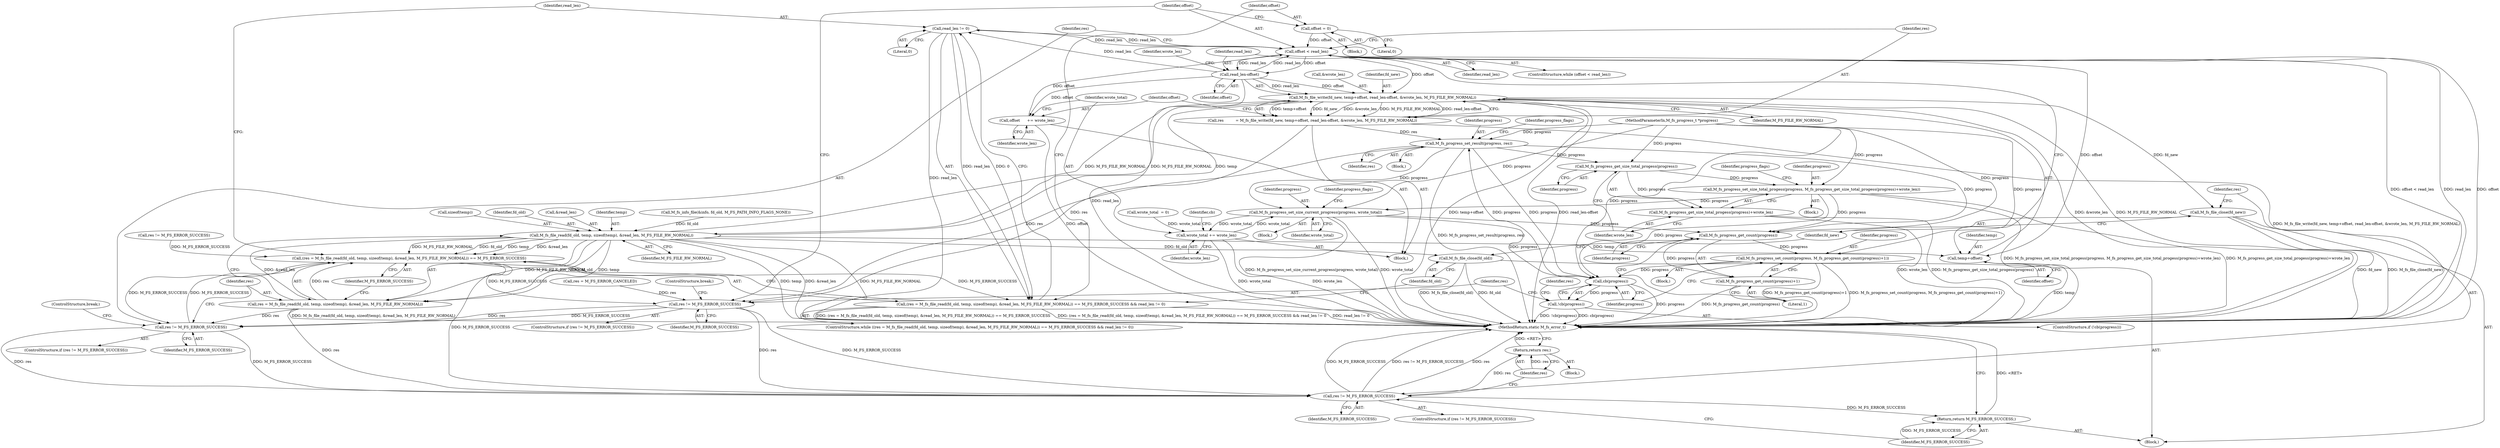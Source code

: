 digraph "0_mstdlib_db124b8f607dd0a40a9aef2d4d468fad433522a7_1@API" {
"1000232" [label="(Call,read_len != 0)"];
"1000251" [label="(Call,read_len-offset)"];
"1000240" [label="(Call,offset < read_len)"];
"1000236" [label="(Call,offset = 0)"];
"1000257" [label="(Call,offset      += wrote_len)"];
"1000232" [label="(Call,read_len != 0)"];
"1000219" [label="(Call,(res = M_fs_file_read(fd_old, temp, sizeof(temp), &read_len, M_FS_FILE_RW_NORMAL)) == M_FS_ERROR_SUCCESS && read_len != 0)"];
"1000246" [label="(Call,M_fs_file_write(fd_new, temp+offset, read_len-offset, &wrote_len, M_FS_FILE_RW_NORMAL))"];
"1000223" [label="(Call,M_fs_file_read(fd_old, temp, sizeof(temp), &read_len, M_FS_FILE_RW_NORMAL))"];
"1000220" [label="(Call,(res = M_fs_file_read(fd_old, temp, sizeof(temp), &read_len, M_FS_FILE_RW_NORMAL)) == M_FS_ERROR_SUCCESS)"];
"1000308" [label="(Call,res != M_FS_ERROR_SUCCESS)"];
"1000314" [label="(Call,res != M_FS_ERROR_SUCCESS)"];
"1000324" [label="(Call,res != M_FS_ERROR_SUCCESS)"];
"1000328" [label="(Return,return res;)"];
"1000330" [label="(Return,return M_FS_ERROR_SUCCESS;)"];
"1000221" [label="(Call,res = M_fs_file_read(fd_old, temp, sizeof(temp), &read_len, M_FS_FILE_RW_NORMAL))"];
"1000248" [label="(Call,temp+offset)"];
"1000319" [label="(Call,M_fs_file_close(fd_old))"];
"1000244" [label="(Call,res          = M_fs_file_write(fd_new, temp+offset, read_len-offset, &wrote_len, M_FS_FILE_RW_NORMAL))"];
"1000266" [label="(Call,M_fs_progress_set_result(progress, res))"];
"1000277" [label="(Call,M_fs_progress_get_size_total_progess(progress))"];
"1000274" [label="(Call,M_fs_progress_set_size_total_progess(progress, M_fs_progress_get_size_total_progess(progress)+wrote_len))"];
"1000285" [label="(Call,M_fs_progress_set_size_current_progress(progress, wrote_total))"];
"1000260" [label="(Call,wrote_total += wrote_len)"];
"1000296" [label="(Call,M_fs_progress_get_count(progress))"];
"1000293" [label="(Call,M_fs_progress_set_count(progress, M_fs_progress_get_count(progress)+1))"];
"1000301" [label="(Call,cb(progress))"];
"1000300" [label="(Call,!cb(progress))"];
"1000295" [label="(Call,M_fs_progress_get_count(progress)+1)"];
"1000276" [label="(Call,M_fs_progress_get_size_total_progess(progress)+wrote_len)"];
"1000321" [label="(Call,M_fs_file_close(fd_new))"];
"1000110" [label="(MethodParameterIn,M_fs_progress_t *progress)"];
"1000225" [label="(Identifier,temp)"];
"1000276" [label="(Call,M_fs_progress_get_size_total_progess(progress)+wrote_len)"];
"1000178" [label="(Call,M_fs_info_file(&info, fd_old, M_FS_PATH_INFO_FLAGS_NONE))"];
"1000234" [label="(Literal,0)"];
"1000268" [label="(Identifier,res)"];
"1000251" [label="(Call,read_len-offset)"];
"1000248" [label="(Call,temp+offset)"];
"1000314" [label="(Call,res != M_FS_ERROR_SUCCESS)"];
"1000242" [label="(Identifier,read_len)"];
"1000219" [label="(Call,(res = M_fs_file_read(fd_old, temp, sizeof(temp), &read_len, M_FS_FILE_RW_NORMAL)) == M_FS_ERROR_SUCCESS && read_len != 0)"];
"1000271" [label="(Identifier,progress_flags)"];
"1000260" [label="(Call,wrote_total += wrote_len)"];
"1000253" [label="(Identifier,offset)"];
"1000321" [label="(Call,M_fs_file_close(fd_new))"];
"1000262" [label="(Identifier,wrote_len)"];
"1000256" [label="(Identifier,M_FS_FILE_RW_NORMAL)"];
"1000226" [label="(Call,sizeof(temp))"];
"1000275" [label="(Identifier,progress)"];
"1000285" [label="(Call,M_fs_progress_set_size_current_progress(progress, wrote_total))"];
"1000224" [label="(Identifier,fd_old)"];
"1000320" [label="(Identifier,fd_old)"];
"1000246" [label="(Call,M_fs_file_write(fd_new, temp+offset, read_len-offset, &wrote_len, M_FS_FILE_RW_NORMAL))"];
"1000243" [label="(Block,)"];
"1000316" [label="(Identifier,M_FS_ERROR_SUCCESS)"];
"1000240" [label="(Call,offset < read_len)"];
"1000309" [label="(Identifier,res)"];
"1000331" [label="(Identifier,M_FS_ERROR_SUCCESS)"];
"1000222" [label="(Identifier,res)"];
"1000247" [label="(Identifier,fd_new)"];
"1000279" [label="(Identifier,wrote_len)"];
"1000313" [label="(ControlStructure,if (res != M_FS_ERROR_SUCCESS))"];
"1000239" [label="(ControlStructure,while (offset < read_len))"];
"1000319" [label="(Call,M_fs_file_close(fd_old))"];
"1000326" [label="(Identifier,M_FS_ERROR_SUCCESS)"];
"1000220" [label="(Call,(res = M_fs_file_read(fd_old, temp, sizeof(temp), &read_len, M_FS_FILE_RW_NORMAL)) == M_FS_ERROR_SUCCESS)"];
"1000304" [label="(Call,res = M_FS_ERROR_CANCELED)"];
"1000286" [label="(Identifier,progress)"];
"1000273" [label="(Block,)"];
"1000312" [label="(ControlStructure,break;)"];
"1000315" [label="(Identifier,res)"];
"1000267" [label="(Identifier,progress)"];
"1000250" [label="(Identifier,offset)"];
"1000297" [label="(Identifier,progress)"];
"1000328" [label="(Return,return res;)"];
"1000327" [label="(Block,)"];
"1000295" [label="(Call,M_fs_progress_get_count(progress)+1)"];
"1000332" [label="(MethodReturn,static M_fs_error_t)"];
"1000278" [label="(Identifier,progress)"];
"1000318" [label="(ControlStructure,break;)"];
"1000236" [label="(Call,offset = 0)"];
"1000228" [label="(Call,&read_len)"];
"1000230" [label="(Identifier,M_FS_FILE_RW_NORMAL)"];
"1000277" [label="(Call,M_fs_progress_get_size_total_progess(progress))"];
"1000233" [label="(Identifier,read_len)"];
"1000294" [label="(Identifier,progress)"];
"1000282" [label="(Identifier,progress_flags)"];
"1000305" [label="(Identifier,res)"];
"1000292" [label="(Block,)"];
"1000232" [label="(Call,read_len != 0)"];
"1000112" [label="(Block,)"];
"1000218" [label="(ControlStructure,while ((res = M_fs_file_read(fd_old, temp, sizeof(temp), &read_len, M_FS_FILE_RW_NORMAL)) == M_FS_ERROR_SUCCESS && read_len != 0))"];
"1000274" [label="(Call,M_fs_progress_set_size_total_progess(progress, M_fs_progress_get_size_total_progess(progress)+wrote_len))"];
"1000221" [label="(Call,res = M_fs_file_read(fd_old, temp, sizeof(temp), &read_len, M_FS_FILE_RW_NORMAL))"];
"1000245" [label="(Identifier,res)"];
"1000324" [label="(Call,res != M_FS_ERROR_SUCCESS)"];
"1000266" [label="(Call,M_fs_progress_set_result(progress, res))"];
"1000235" [label="(Block,)"];
"1000325" [label="(Identifier,res)"];
"1000308" [label="(Call,res != M_FS_ERROR_SUCCESS)"];
"1000238" [label="(Literal,0)"];
"1000261" [label="(Identifier,wrote_total)"];
"1000307" [label="(ControlStructure,if (res != M_FS_ERROR_SUCCESS))"];
"1000249" [label="(Identifier,temp)"];
"1000264" [label="(Identifier,cb)"];
"1000244" [label="(Call,res          = M_fs_file_write(fd_new, temp+offset, read_len-offset, &wrote_len, M_FS_FILE_RW_NORMAL))"];
"1000300" [label="(Call,!cb(progress))"];
"1000293" [label="(Call,M_fs_progress_set_count(progress, M_fs_progress_get_count(progress)+1))"];
"1000258" [label="(Identifier,offset)"];
"1000241" [label="(Identifier,offset)"];
"1000301" [label="(Call,cb(progress))"];
"1000223" [label="(Call,M_fs_file_read(fd_old, temp, sizeof(temp), &read_len, M_FS_FILE_RW_NORMAL))"];
"1000322" [label="(Identifier,fd_new)"];
"1000330" [label="(Return,return M_FS_ERROR_SUCCESS;)"];
"1000329" [label="(Identifier,res)"];
"1000296" [label="(Call,M_fs_progress_get_count(progress))"];
"1000290" [label="(Identifier,progress_flags)"];
"1000255" [label="(Identifier,wrote_len)"];
"1000231" [label="(Identifier,M_FS_ERROR_SUCCESS)"];
"1000299" [label="(ControlStructure,if (!cb(progress)))"];
"1000310" [label="(Identifier,M_FS_ERROR_SUCCESS)"];
"1000265" [label="(Block,)"];
"1000298" [label="(Literal,1)"];
"1000259" [label="(Identifier,wrote_len)"];
"1000323" [label="(ControlStructure,if (res != M_FS_ERROR_SUCCESS))"];
"1000284" [label="(Block,)"];
"1000210" [label="(Call,res != M_FS_ERROR_SUCCESS)"];
"1000237" [label="(Identifier,offset)"];
"1000252" [label="(Identifier,read_len)"];
"1000123" [label="(Call,wrote_total  = 0)"];
"1000302" [label="(Identifier,progress)"];
"1000257" [label="(Call,offset      += wrote_len)"];
"1000254" [label="(Call,&wrote_len)"];
"1000287" [label="(Identifier,wrote_total)"];
"1000232" -> "1000219"  [label="AST: "];
"1000232" -> "1000234"  [label="CFG: "];
"1000233" -> "1000232"  [label="AST: "];
"1000234" -> "1000232"  [label="AST: "];
"1000219" -> "1000232"  [label="CFG: "];
"1000232" -> "1000332"  [label="DDG: read_len"];
"1000232" -> "1000219"  [label="DDG: read_len"];
"1000232" -> "1000219"  [label="DDG: 0"];
"1000251" -> "1000232"  [label="DDG: read_len"];
"1000240" -> "1000232"  [label="DDG: read_len"];
"1000232" -> "1000240"  [label="DDG: read_len"];
"1000251" -> "1000246"  [label="AST: "];
"1000251" -> "1000253"  [label="CFG: "];
"1000252" -> "1000251"  [label="AST: "];
"1000253" -> "1000251"  [label="AST: "];
"1000255" -> "1000251"  [label="CFG: "];
"1000251" -> "1000332"  [label="DDG: read_len"];
"1000251" -> "1000240"  [label="DDG: read_len"];
"1000251" -> "1000246"  [label="DDG: read_len"];
"1000251" -> "1000246"  [label="DDG: offset"];
"1000240" -> "1000251"  [label="DDG: read_len"];
"1000240" -> "1000251"  [label="DDG: offset"];
"1000251" -> "1000257"  [label="DDG: offset"];
"1000240" -> "1000239"  [label="AST: "];
"1000240" -> "1000242"  [label="CFG: "];
"1000241" -> "1000240"  [label="AST: "];
"1000242" -> "1000240"  [label="AST: "];
"1000245" -> "1000240"  [label="CFG: "];
"1000315" -> "1000240"  [label="CFG: "];
"1000240" -> "1000332"  [label="DDG: offset < read_len"];
"1000240" -> "1000332"  [label="DDG: read_len"];
"1000240" -> "1000332"  [label="DDG: offset"];
"1000236" -> "1000240"  [label="DDG: offset"];
"1000257" -> "1000240"  [label="DDG: offset"];
"1000240" -> "1000246"  [label="DDG: offset"];
"1000240" -> "1000248"  [label="DDG: offset"];
"1000236" -> "1000235"  [label="AST: "];
"1000236" -> "1000238"  [label="CFG: "];
"1000237" -> "1000236"  [label="AST: "];
"1000238" -> "1000236"  [label="AST: "];
"1000241" -> "1000236"  [label="CFG: "];
"1000257" -> "1000243"  [label="AST: "];
"1000257" -> "1000259"  [label="CFG: "];
"1000258" -> "1000257"  [label="AST: "];
"1000259" -> "1000257"  [label="AST: "];
"1000261" -> "1000257"  [label="CFG: "];
"1000257" -> "1000332"  [label="DDG: offset"];
"1000219" -> "1000218"  [label="AST: "];
"1000219" -> "1000220"  [label="CFG: "];
"1000220" -> "1000219"  [label="AST: "];
"1000237" -> "1000219"  [label="CFG: "];
"1000320" -> "1000219"  [label="CFG: "];
"1000219" -> "1000332"  [label="DDG: (res = M_fs_file_read(fd_old, temp, sizeof(temp), &read_len, M_FS_FILE_RW_NORMAL)) == M_FS_ERROR_SUCCESS && read_len != 0"];
"1000219" -> "1000332"  [label="DDG: read_len != 0"];
"1000219" -> "1000332"  [label="DDG: (res = M_fs_file_read(fd_old, temp, sizeof(temp), &read_len, M_FS_FILE_RW_NORMAL)) == M_FS_ERROR_SUCCESS"];
"1000220" -> "1000219"  [label="DDG: M_FS_ERROR_SUCCESS"];
"1000246" -> "1000244"  [label="AST: "];
"1000246" -> "1000256"  [label="CFG: "];
"1000247" -> "1000246"  [label="AST: "];
"1000248" -> "1000246"  [label="AST: "];
"1000254" -> "1000246"  [label="AST: "];
"1000256" -> "1000246"  [label="AST: "];
"1000244" -> "1000246"  [label="CFG: "];
"1000246" -> "1000332"  [label="DDG: temp+offset"];
"1000246" -> "1000332"  [label="DDG: read_len-offset"];
"1000246" -> "1000332"  [label="DDG: &wrote_len"];
"1000246" -> "1000332"  [label="DDG: M_FS_FILE_RW_NORMAL"];
"1000246" -> "1000223"  [label="DDG: M_FS_FILE_RW_NORMAL"];
"1000246" -> "1000244"  [label="DDG: temp+offset"];
"1000246" -> "1000244"  [label="DDG: fd_new"];
"1000246" -> "1000244"  [label="DDG: &wrote_len"];
"1000246" -> "1000244"  [label="DDG: M_FS_FILE_RW_NORMAL"];
"1000246" -> "1000244"  [label="DDG: read_len-offset"];
"1000223" -> "1000246"  [label="DDG: temp"];
"1000223" -> "1000246"  [label="DDG: M_FS_FILE_RW_NORMAL"];
"1000246" -> "1000321"  [label="DDG: fd_new"];
"1000223" -> "1000221"  [label="AST: "];
"1000223" -> "1000230"  [label="CFG: "];
"1000224" -> "1000223"  [label="AST: "];
"1000225" -> "1000223"  [label="AST: "];
"1000226" -> "1000223"  [label="AST: "];
"1000228" -> "1000223"  [label="AST: "];
"1000230" -> "1000223"  [label="AST: "];
"1000221" -> "1000223"  [label="CFG: "];
"1000223" -> "1000332"  [label="DDG: temp"];
"1000223" -> "1000332"  [label="DDG: &read_len"];
"1000223" -> "1000332"  [label="DDG: M_FS_FILE_RW_NORMAL"];
"1000223" -> "1000220"  [label="DDG: &read_len"];
"1000223" -> "1000220"  [label="DDG: M_FS_FILE_RW_NORMAL"];
"1000223" -> "1000220"  [label="DDG: fd_old"];
"1000223" -> "1000220"  [label="DDG: temp"];
"1000223" -> "1000221"  [label="DDG: &read_len"];
"1000223" -> "1000221"  [label="DDG: M_FS_FILE_RW_NORMAL"];
"1000223" -> "1000221"  [label="DDG: fd_old"];
"1000223" -> "1000221"  [label="DDG: temp"];
"1000178" -> "1000223"  [label="DDG: fd_old"];
"1000223" -> "1000248"  [label="DDG: temp"];
"1000223" -> "1000319"  [label="DDG: fd_old"];
"1000220" -> "1000231"  [label="CFG: "];
"1000221" -> "1000220"  [label="AST: "];
"1000231" -> "1000220"  [label="AST: "];
"1000233" -> "1000220"  [label="CFG: "];
"1000221" -> "1000220"  [label="DDG: res"];
"1000314" -> "1000220"  [label="DDG: M_FS_ERROR_SUCCESS"];
"1000210" -> "1000220"  [label="DDG: M_FS_ERROR_SUCCESS"];
"1000220" -> "1000308"  [label="DDG: M_FS_ERROR_SUCCESS"];
"1000220" -> "1000314"  [label="DDG: M_FS_ERROR_SUCCESS"];
"1000220" -> "1000324"  [label="DDG: M_FS_ERROR_SUCCESS"];
"1000308" -> "1000307"  [label="AST: "];
"1000308" -> "1000310"  [label="CFG: "];
"1000309" -> "1000308"  [label="AST: "];
"1000310" -> "1000308"  [label="AST: "];
"1000241" -> "1000308"  [label="CFG: "];
"1000312" -> "1000308"  [label="CFG: "];
"1000304" -> "1000308"  [label="DDG: res"];
"1000266" -> "1000308"  [label="DDG: res"];
"1000244" -> "1000308"  [label="DDG: res"];
"1000308" -> "1000314"  [label="DDG: res"];
"1000308" -> "1000314"  [label="DDG: M_FS_ERROR_SUCCESS"];
"1000308" -> "1000324"  [label="DDG: res"];
"1000308" -> "1000324"  [label="DDG: M_FS_ERROR_SUCCESS"];
"1000314" -> "1000313"  [label="AST: "];
"1000314" -> "1000316"  [label="CFG: "];
"1000315" -> "1000314"  [label="AST: "];
"1000316" -> "1000314"  [label="AST: "];
"1000222" -> "1000314"  [label="CFG: "];
"1000318" -> "1000314"  [label="CFG: "];
"1000221" -> "1000314"  [label="DDG: res"];
"1000314" -> "1000324"  [label="DDG: res"];
"1000314" -> "1000324"  [label="DDG: M_FS_ERROR_SUCCESS"];
"1000324" -> "1000323"  [label="AST: "];
"1000324" -> "1000326"  [label="CFG: "];
"1000325" -> "1000324"  [label="AST: "];
"1000326" -> "1000324"  [label="AST: "];
"1000329" -> "1000324"  [label="CFG: "];
"1000331" -> "1000324"  [label="CFG: "];
"1000324" -> "1000332"  [label="DDG: M_FS_ERROR_SUCCESS"];
"1000324" -> "1000332"  [label="DDG: res != M_FS_ERROR_SUCCESS"];
"1000324" -> "1000332"  [label="DDG: res"];
"1000221" -> "1000324"  [label="DDG: res"];
"1000324" -> "1000328"  [label="DDG: res"];
"1000324" -> "1000330"  [label="DDG: M_FS_ERROR_SUCCESS"];
"1000328" -> "1000327"  [label="AST: "];
"1000328" -> "1000329"  [label="CFG: "];
"1000329" -> "1000328"  [label="AST: "];
"1000332" -> "1000328"  [label="CFG: "];
"1000328" -> "1000332"  [label="DDG: <RET>"];
"1000329" -> "1000328"  [label="DDG: res"];
"1000330" -> "1000112"  [label="AST: "];
"1000330" -> "1000331"  [label="CFG: "];
"1000331" -> "1000330"  [label="AST: "];
"1000332" -> "1000330"  [label="CFG: "];
"1000330" -> "1000332"  [label="DDG: <RET>"];
"1000331" -> "1000330"  [label="DDG: M_FS_ERROR_SUCCESS"];
"1000222" -> "1000221"  [label="AST: "];
"1000231" -> "1000221"  [label="CFG: "];
"1000221" -> "1000332"  [label="DDG: M_fs_file_read(fd_old, temp, sizeof(temp), &read_len, M_FS_FILE_RW_NORMAL)"];
"1000248" -> "1000250"  [label="CFG: "];
"1000249" -> "1000248"  [label="AST: "];
"1000250" -> "1000248"  [label="AST: "];
"1000252" -> "1000248"  [label="CFG: "];
"1000248" -> "1000332"  [label="DDG: temp"];
"1000319" -> "1000112"  [label="AST: "];
"1000319" -> "1000320"  [label="CFG: "];
"1000320" -> "1000319"  [label="AST: "];
"1000322" -> "1000319"  [label="CFG: "];
"1000319" -> "1000332"  [label="DDG: M_fs_file_close(fd_old)"];
"1000319" -> "1000332"  [label="DDG: fd_old"];
"1000244" -> "1000243"  [label="AST: "];
"1000245" -> "1000244"  [label="AST: "];
"1000258" -> "1000244"  [label="CFG: "];
"1000244" -> "1000332"  [label="DDG: M_fs_file_write(fd_new, temp+offset, read_len-offset, &wrote_len, M_FS_FILE_RW_NORMAL)"];
"1000244" -> "1000266"  [label="DDG: res"];
"1000266" -> "1000265"  [label="AST: "];
"1000266" -> "1000268"  [label="CFG: "];
"1000267" -> "1000266"  [label="AST: "];
"1000268" -> "1000266"  [label="AST: "];
"1000271" -> "1000266"  [label="CFG: "];
"1000266" -> "1000332"  [label="DDG: M_fs_progress_set_result(progress, res)"];
"1000301" -> "1000266"  [label="DDG: progress"];
"1000110" -> "1000266"  [label="DDG: progress"];
"1000266" -> "1000277"  [label="DDG: progress"];
"1000266" -> "1000285"  [label="DDG: progress"];
"1000266" -> "1000296"  [label="DDG: progress"];
"1000266" -> "1000301"  [label="DDG: progress"];
"1000277" -> "1000276"  [label="AST: "];
"1000277" -> "1000278"  [label="CFG: "];
"1000278" -> "1000277"  [label="AST: "];
"1000279" -> "1000277"  [label="CFG: "];
"1000277" -> "1000274"  [label="DDG: progress"];
"1000277" -> "1000276"  [label="DDG: progress"];
"1000110" -> "1000277"  [label="DDG: progress"];
"1000274" -> "1000273"  [label="AST: "];
"1000274" -> "1000276"  [label="CFG: "];
"1000275" -> "1000274"  [label="AST: "];
"1000276" -> "1000274"  [label="AST: "];
"1000282" -> "1000274"  [label="CFG: "];
"1000274" -> "1000332"  [label="DDG: M_fs_progress_set_size_total_progess(progress, M_fs_progress_get_size_total_progess(progress)+wrote_len)"];
"1000274" -> "1000332"  [label="DDG: M_fs_progress_get_size_total_progess(progress)+wrote_len"];
"1000110" -> "1000274"  [label="DDG: progress"];
"1000274" -> "1000285"  [label="DDG: progress"];
"1000274" -> "1000296"  [label="DDG: progress"];
"1000274" -> "1000301"  [label="DDG: progress"];
"1000285" -> "1000284"  [label="AST: "];
"1000285" -> "1000287"  [label="CFG: "];
"1000286" -> "1000285"  [label="AST: "];
"1000287" -> "1000285"  [label="AST: "];
"1000290" -> "1000285"  [label="CFG: "];
"1000285" -> "1000332"  [label="DDG: M_fs_progress_set_size_current_progress(progress, wrote_total)"];
"1000285" -> "1000332"  [label="DDG: wrote_total"];
"1000285" -> "1000260"  [label="DDG: wrote_total"];
"1000110" -> "1000285"  [label="DDG: progress"];
"1000260" -> "1000285"  [label="DDG: wrote_total"];
"1000285" -> "1000296"  [label="DDG: progress"];
"1000285" -> "1000301"  [label="DDG: progress"];
"1000260" -> "1000243"  [label="AST: "];
"1000260" -> "1000262"  [label="CFG: "];
"1000261" -> "1000260"  [label="AST: "];
"1000262" -> "1000260"  [label="AST: "];
"1000264" -> "1000260"  [label="CFG: "];
"1000260" -> "1000332"  [label="DDG: wrote_len"];
"1000260" -> "1000332"  [label="DDG: wrote_total"];
"1000123" -> "1000260"  [label="DDG: wrote_total"];
"1000296" -> "1000295"  [label="AST: "];
"1000296" -> "1000297"  [label="CFG: "];
"1000297" -> "1000296"  [label="AST: "];
"1000298" -> "1000296"  [label="CFG: "];
"1000296" -> "1000293"  [label="DDG: progress"];
"1000296" -> "1000295"  [label="DDG: progress"];
"1000110" -> "1000296"  [label="DDG: progress"];
"1000293" -> "1000292"  [label="AST: "];
"1000293" -> "1000295"  [label="CFG: "];
"1000294" -> "1000293"  [label="AST: "];
"1000295" -> "1000293"  [label="AST: "];
"1000302" -> "1000293"  [label="CFG: "];
"1000293" -> "1000332"  [label="DDG: M_fs_progress_set_count(progress, M_fs_progress_get_count(progress)+1)"];
"1000293" -> "1000332"  [label="DDG: M_fs_progress_get_count(progress)+1"];
"1000110" -> "1000293"  [label="DDG: progress"];
"1000293" -> "1000301"  [label="DDG: progress"];
"1000301" -> "1000300"  [label="AST: "];
"1000301" -> "1000302"  [label="CFG: "];
"1000302" -> "1000301"  [label="AST: "];
"1000300" -> "1000301"  [label="CFG: "];
"1000301" -> "1000332"  [label="DDG: progress"];
"1000301" -> "1000300"  [label="DDG: progress"];
"1000110" -> "1000301"  [label="DDG: progress"];
"1000300" -> "1000299"  [label="AST: "];
"1000305" -> "1000300"  [label="CFG: "];
"1000309" -> "1000300"  [label="CFG: "];
"1000300" -> "1000332"  [label="DDG: cb(progress)"];
"1000300" -> "1000332"  [label="DDG: !cb(progress)"];
"1000295" -> "1000298"  [label="CFG: "];
"1000298" -> "1000295"  [label="AST: "];
"1000295" -> "1000332"  [label="DDG: M_fs_progress_get_count(progress)"];
"1000276" -> "1000279"  [label="CFG: "];
"1000279" -> "1000276"  [label="AST: "];
"1000276" -> "1000332"  [label="DDG: M_fs_progress_get_size_total_progess(progress)"];
"1000276" -> "1000332"  [label="DDG: wrote_len"];
"1000321" -> "1000112"  [label="AST: "];
"1000321" -> "1000322"  [label="CFG: "];
"1000322" -> "1000321"  [label="AST: "];
"1000325" -> "1000321"  [label="CFG: "];
"1000321" -> "1000332"  [label="DDG: fd_new"];
"1000321" -> "1000332"  [label="DDG: M_fs_file_close(fd_new)"];
}
